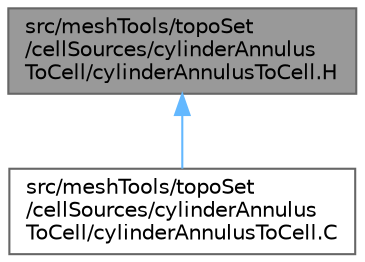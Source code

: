 digraph "src/meshTools/topoSet/cellSources/cylinderAnnulusToCell/cylinderAnnulusToCell.H"
{
 // LATEX_PDF_SIZE
  bgcolor="transparent";
  edge [fontname=Helvetica,fontsize=10,labelfontname=Helvetica,labelfontsize=10];
  node [fontname=Helvetica,fontsize=10,shape=box,height=0.2,width=0.4];
  Node1 [id="Node000001",label="src/meshTools/topoSet\l/cellSources/cylinderAnnulus\lToCell/cylinderAnnulusToCell.H",height=0.2,width=0.4,color="gray40", fillcolor="grey60", style="filled", fontcolor="black",tooltip=" "];
  Node1 -> Node2 [id="edge1_Node000001_Node000002",dir="back",color="steelblue1",style="solid",tooltip=" "];
  Node2 [id="Node000002",label="src/meshTools/topoSet\l/cellSources/cylinderAnnulus\lToCell/cylinderAnnulusToCell.C",height=0.2,width=0.4,color="grey40", fillcolor="white", style="filled",URL="$cylinderAnnulusToCell_8C.html",tooltip=" "];
}
